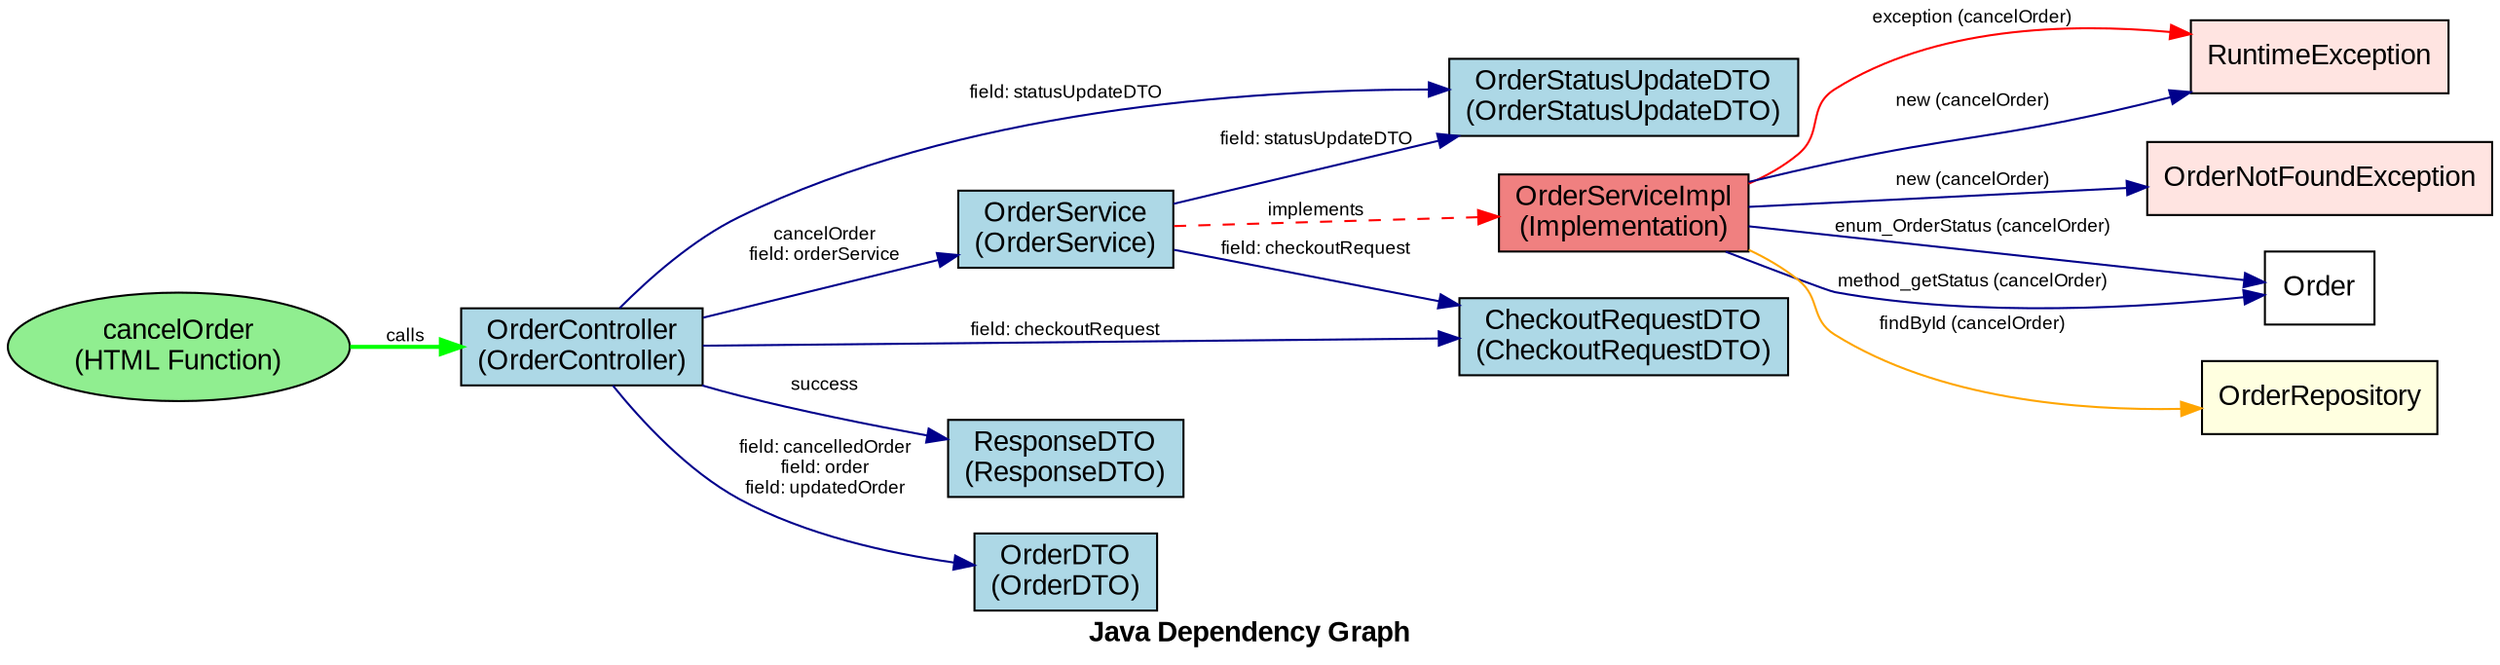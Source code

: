 digraph JavaDependencies {
    rankdir=LR;
    node [shape=box, style=filled, fillcolor=lightblue, fontname="Arial"];
    edge [fontname="Arial", fontsize=9, color=darkblue];
    graph [fontname="Arial Bold", fontsize=14, label="Java Dependency Graph"];

    "OrderStatusUpdateDTO" [label="OrderStatusUpdateDTO\n(OrderStatusUpdateDTO)", URL="javascript:showNodeInfo('OrderStatusUpdateDTO')", fillcolor="lightblue"];
    "CheckoutRequestDTO" [label="CheckoutRequestDTO\n(CheckoutRequestDTO)", URL="javascript:showNodeInfo('CheckoutRequestDTO')", fillcolor="lightblue"];
    "ResponseDTO" [label="ResponseDTO\n(ResponseDTO)", URL="javascript:showNodeInfo('ResponseDTO')", fillcolor="lightblue"];
    "OrderController" [label="OrderController\n(OrderController)", URL="javascript:showNodeInfo('OrderController')", fillcolor="lightblue"];
    "OrderDTO" [label="OrderDTO\n(OrderDTO)", URL="javascript:showNodeInfo('OrderDTO')", fillcolor="lightblue"];
    "OrderService" [label="OrderService\n(OrderService)", URL="javascript:showNodeInfo('OrderService')", fillcolor="lightblue"];

    // Dependencies with method calls
    "OrderController" -> "ResponseDTO" [label="success", URL="javascript:showEdgeInfo('OrderController', 'ResponseDTO')"];
    "OrderController" -> "OrderService" [label="cancelOrder\nfield: orderService", URL="javascript:showEdgeInfo('OrderController', 'OrderService')"];
    "OrderController" -> "OrderDTO" [label="field: cancelledOrder\nfield: order\nfield: updatedOrder", URL="javascript:showEdgeInfo('OrderController', 'OrderDTO')"];
    "OrderController" -> "CheckoutRequestDTO" [label="field: checkoutRequest", URL="javascript:showEdgeInfo('OrderController', 'CheckoutRequestDTO')"];
    "OrderController" -> "OrderStatusUpdateDTO" [label="field: statusUpdateDTO", URL="javascript:showEdgeInfo('OrderController', 'OrderStatusUpdateDTO')"];
    "OrderService" -> "CheckoutRequestDTO" [label="field: checkoutRequest", URL="javascript:showEdgeInfo('OrderService', 'CheckoutRequestDTO')"];
    "OrderService" -> "OrderStatusUpdateDTO" [label="field: statusUpdateDTO", URL="javascript:showEdgeInfo('OrderService', 'OrderStatusUpdateDTO')"];

    // Service Implementation Nodes
    "OrderServiceImpl" [label="OrderServiceImpl\n(Implementation)", URL="javascript:showNodeInfo('OrderServiceImpl')", fillcolor="lightcoral", shape="box"];
    "OrderService" -> "OrderServiceImpl" [label="implements", URL="javascript:showEdgeInfo('OrderService', 'OrderServiceImpl')", color="red", style="dashed"];

    // cancelOrder method dependencies in OrderServiceImpl
    "RuntimeException" [label="RuntimeException", URL="javascript:showNodeInfo('RuntimeException')", fillcolor="mistyrose", shape="box"];
    "OrderServiceImpl" -> "RuntimeException" [label="exception (cancelOrder)", URL="javascript:showEdgeInfo('OrderServiceImpl', 'RuntimeException')", color="red"];
    "RuntimeException" [label="RuntimeException", URL="javascript:showNodeInfo('RuntimeException')", fillcolor="mistyrose", shape="box"];
    "OrderServiceImpl" -> "RuntimeException" [label="new (cancelOrder)", URL="javascript:showEdgeInfo('OrderServiceImpl', 'RuntimeException')"];
    "OrderNotFoundException" [label="OrderNotFoundException", URL="javascript:showNodeInfo('OrderNotFoundException')", fillcolor="mistyrose", shape="box"];
    "OrderServiceImpl" -> "OrderNotFoundException" [label="new (cancelOrder)", URL="javascript:showEdgeInfo('OrderServiceImpl', 'OrderNotFoundException')"];
    "Order" [label="Order", URL="javascript:showNodeInfo('Order')", fillcolor="white", shape="box"];
    "OrderServiceImpl" -> "Order" [label="enum_OrderStatus (cancelOrder)", URL="javascript:showEdgeInfo('OrderServiceImpl', 'Order')"];
    "OrderRepository" [label="OrderRepository", URL="javascript:showNodeInfo('OrderRepository')", fillcolor="lightyellow", shape="box"];
    "OrderServiceImpl" -> "OrderRepository" [label="findById (cancelOrder)", URL="javascript:showEdgeInfo('OrderServiceImpl', 'OrderRepository')", color="orange"];
    "Order" [label="Order", URL="javascript:showNodeInfo('Order')", fillcolor="white", shape="box"];
    "OrderServiceImpl" -> "Order" [label="method_getStatus (cancelOrder)", URL="javascript:showEdgeInfo('OrderServiceImpl', 'Order')"];

    // HTML Function Nodes
    "HTML_cancelOrder" [label="cancelOrder\n(HTML Function)", URL="javascript:showNodeInfo('HTML_cancelOrder')", fillcolor="lightgreen", shape="ellipse"];
    "HTML_cancelOrder" -> "OrderController" [label="calls", URL="javascript:showEdgeInfo('HTML_cancelOrder', 'OrderController')", color="green", style="bold"];
}